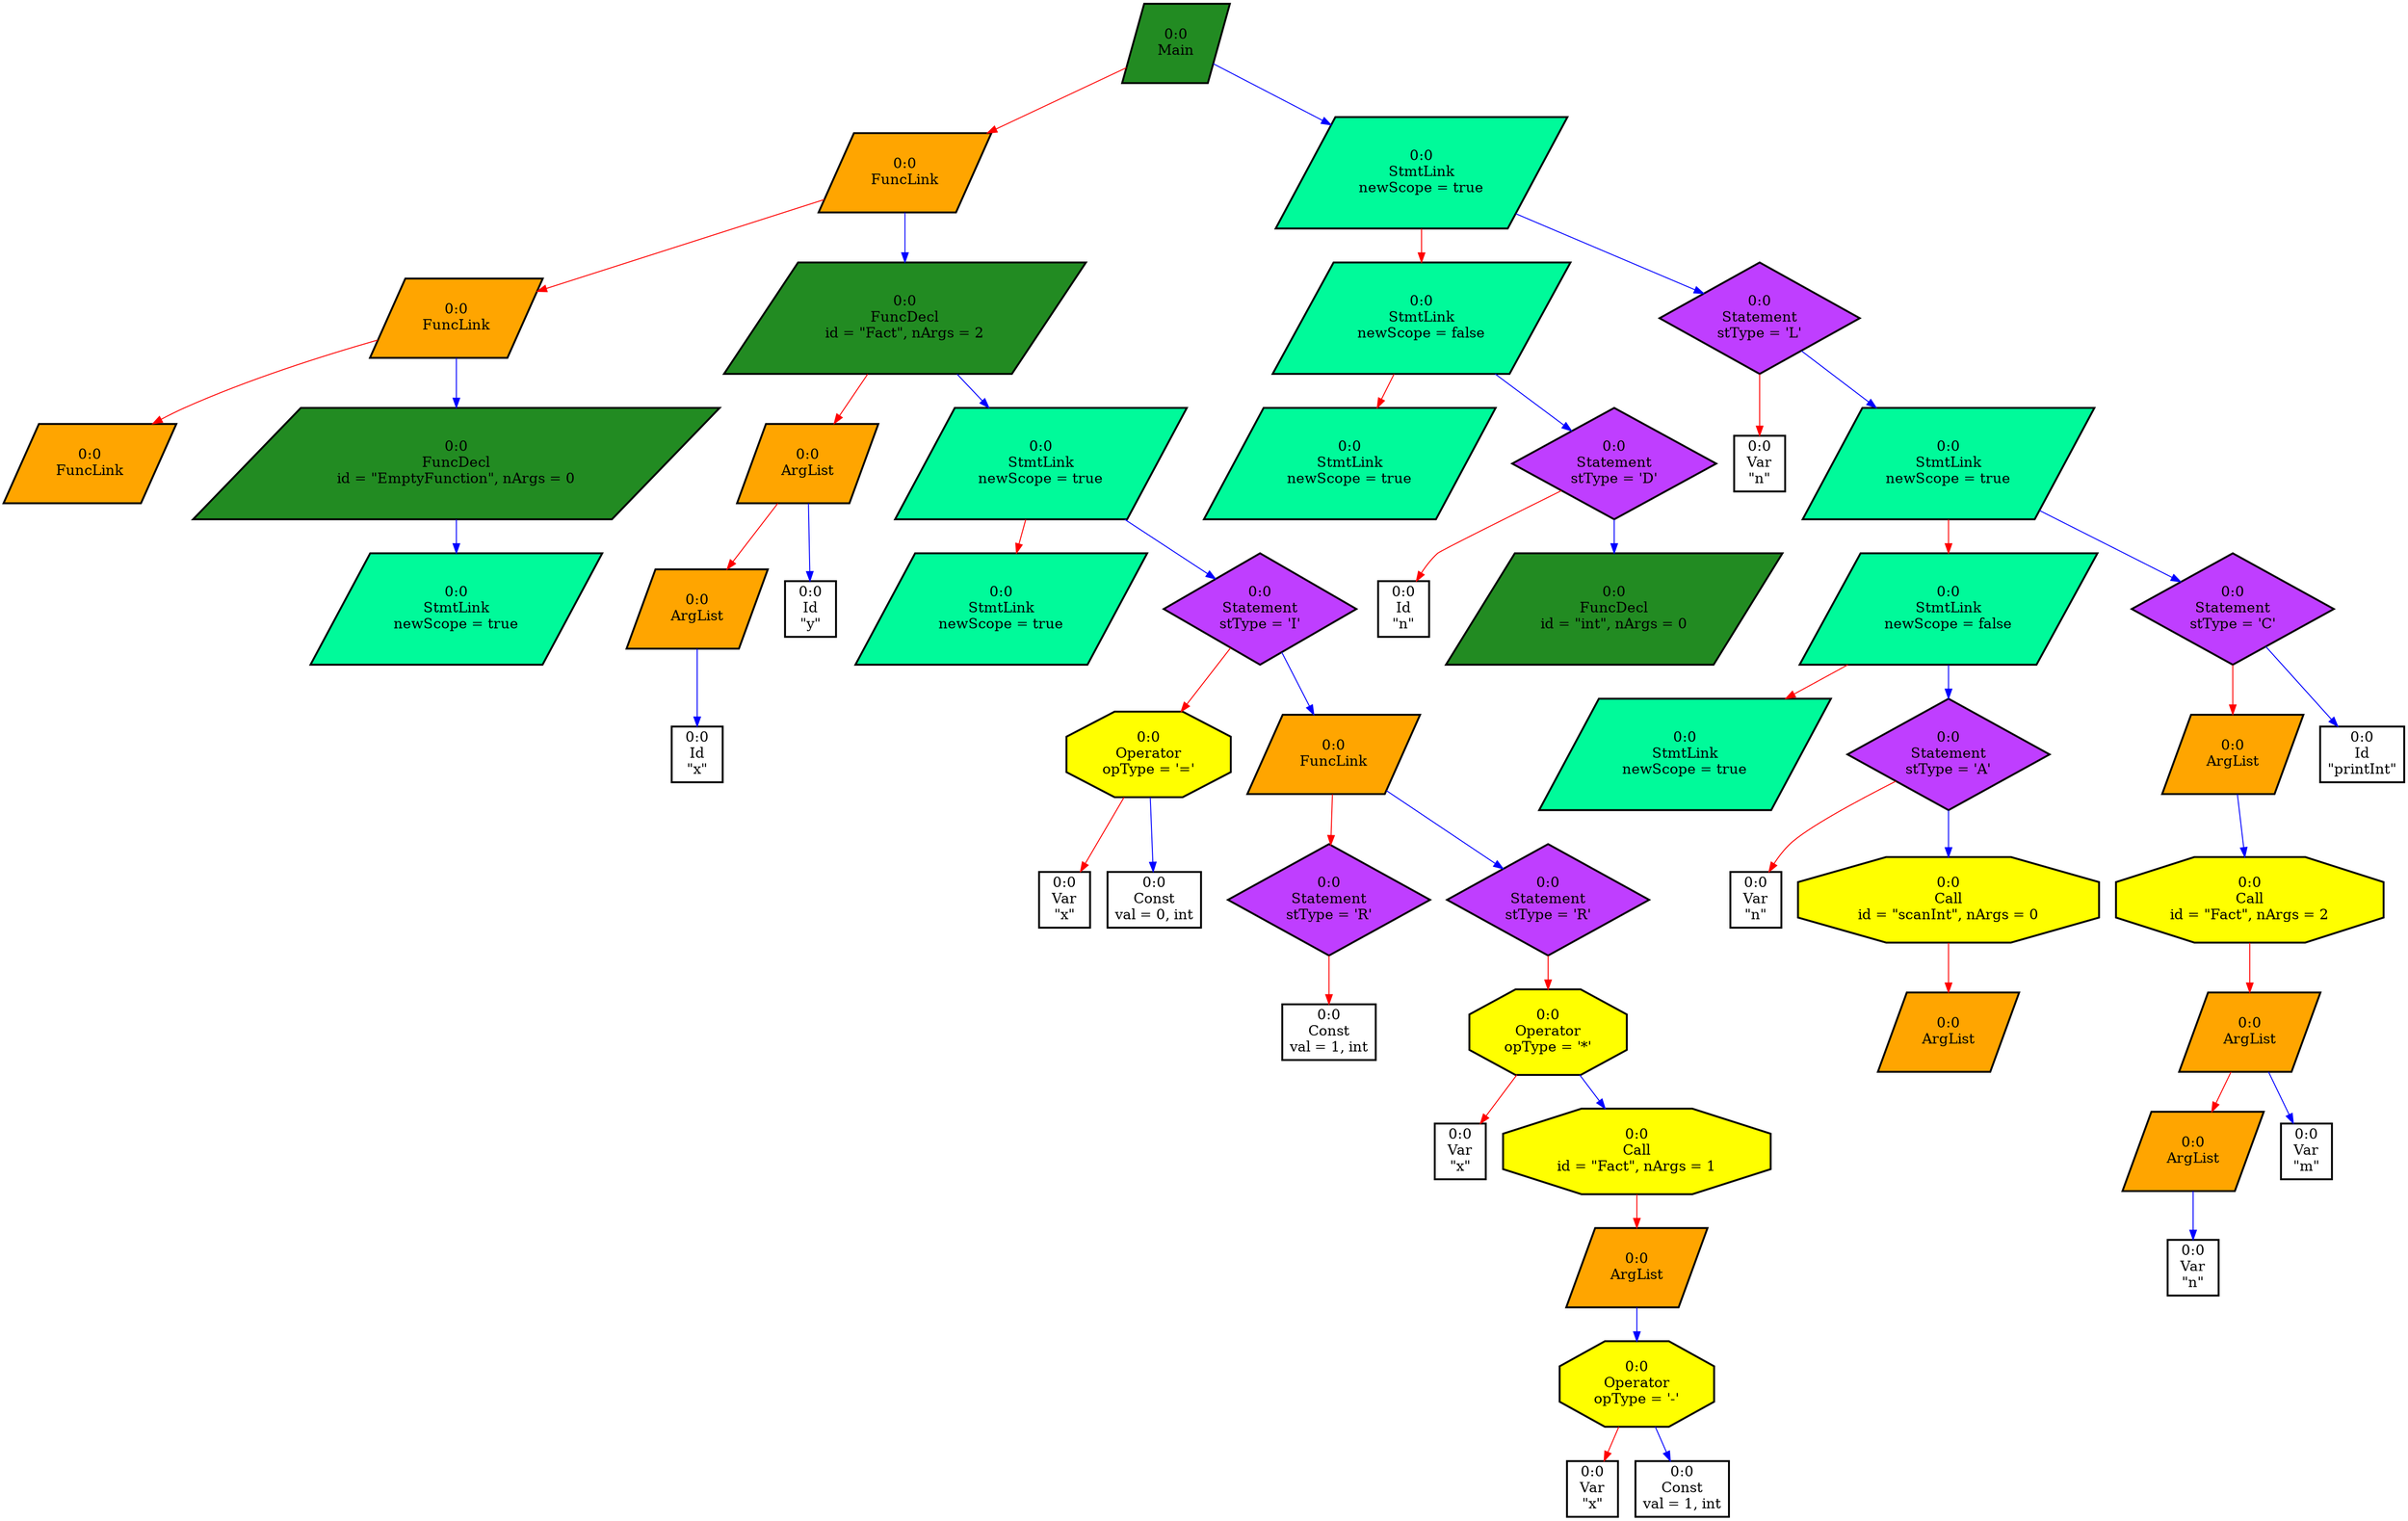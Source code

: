 digraph
{
dpi = 300;
v0x55c7ba2db540[label = "0:0\nMain", shape = "parallelogram", fillcolor = "forestgreen", style = "filled, bold", fontsize = 15];
v0x55c7ba2db540->v0x55c7ba2db5c0 [color = "red"]
v0x55c7ba2db5c0[label = "0:0\nFuncLink", shape = "parallelogram", fillcolor = "orange", style = "filled, bold", fontsize = 15];
v0x55c7ba2db5c0->v0x55c7ba2db610 [color = "red"]
v0x55c7ba2db610[label = "0:0\nFuncLink", shape = "parallelogram", fillcolor = "orange", style = "filled, bold", fontsize = 15];
v0x55c7ba2db610->v0x55c7ba2db6b0 [color = "red"]
v0x55c7ba2db6b0[label = "0:0\nFuncLink", shape = "parallelogram", fillcolor = "orange", style = "filled, bold", fontsize = 15];
v0x55c7ba2db610->v0x55c7ba2db700 [color = "blue"]
v0x55c7ba2db700[label = "0:0\nFuncDecl\nid = \"EmptyFunction\", nArgs = 0", shape = "parallelogram", style = "filled, bold", fillcolor = "forestgreen", fontsize = 15];
v0x55c7ba2db700->v0x55c7ba2db750 [color = "blue"]
v0x55c7ba2db750[label = "0:0\nStmtLink\nnewScope = true", shape = "parallelogram", fillcolor = "mediumspringgreen", style = "filled, bold", fontsize = 15];
v0x55c7ba2db5c0->v0x55c7ba2db7a0 [color = "blue"]
v0x55c7ba2db7a0[label = "0:0\nFuncDecl\nid = \"Fact\", nArgs = 2", shape = "parallelogram", style = "filled, bold", fillcolor = "forestgreen", fontsize = 15];
v0x55c7ba2db7a0->v0x55c7ba2db880 [color = "red"]
v0x55c7ba2db880[label = "0:0\nArgList", shape = "parallelogram", fillcolor = "orange", style = "filled, bold", fontsize = 15];
v0x55c7ba2db880->v0x55c7ba2db8d0 [color = "red"]
v0x55c7ba2db8d0[label = "0:0\nArgList", shape = "parallelogram", fillcolor = "orange", style = "filled, bold", fontsize = 15];
v0x55c7ba2db8d0->v0x55c7ba2db920 [color = "blue"]
v0x55c7ba2db920[label = "0:0\nId\n\"x\"", shape = "record", style = "bold", fontsize = 15]; 
v0x55c7ba2db880->v0x55c7ba2db970 [color = "blue"]
v0x55c7ba2db970[label = "0:0\nId\n\"y\"", shape = "record", style = "bold", fontsize = 15]; 
v0x55c7ba2db7a0->v0x55c7ba2db9c0 [color = "blue"]
v0x55c7ba2db9c0[label = "0:0\nStmtLink\nnewScope = true", shape = "parallelogram", fillcolor = "mediumspringgreen", style = "filled, bold", fontsize = 15];
v0x55c7ba2db9c0->v0x55c7ba2dba10 [color = "red"]
v0x55c7ba2dba10[label = "0:0\nStmtLink\nnewScope = true", shape = "parallelogram", fillcolor = "mediumspringgreen", style = "filled, bold", fontsize = 15];
v0x55c7ba2db9c0->v0x55c7ba2dba60 [color = "blue"]
v0x55c7ba2dba60[label = "0:0\nStatement\nstType = 'I'", shape = "diamond", style = "filled, bold", fillcolor = "darkorchid1", fontsize = 15];
v0x55c7ba2dba60->v0x55c7ba2dbab0 [color = "red"]
v0x55c7ba2dbab0[label = "0:0\nOperator\nopType = '='", shape = "octagon", style = "filled, bold", fillcolor = "yellow", fontsize = 15];
v0x55c7ba2dbab0->v0x55c7ba2dbc10 [color = "red"]
v0x55c7ba2dbc10[label = "0:0\nVar\n\"x\"", shape = "record", style = "bold", fontsize = 15]; 
v0x55c7ba2dbab0->v0x55c7ba2dbc60 [color = "blue"]
v0x55c7ba2dbc60[label = "0:0\nConst\nval = 0, int", shape = "record", style = "bold", fontsize = 15];
v0x55c7ba2dba60->v0x55c7ba2dbcb0 [color = "blue"]
v0x55c7ba2dbcb0[label = "0:0\nFuncLink", shape = "parallelogram", fillcolor = "orange", style = "filled, bold", fontsize = 15];
v0x55c7ba2dbcb0->v0x55c7ba2dbd00 [color = "red"]
v0x55c7ba2dbd00[label = "0:0\nStatement\nstType = 'R'", shape = "diamond", style = "filled, bold", fillcolor = "darkorchid1", fontsize = 15];
v0x55c7ba2dbd00->v0x55c7ba2dbd50 [color = "red"]
v0x55c7ba2dbd50[label = "0:0\nConst\nval = 1, int", shape = "record", style = "bold", fontsize = 15];
v0x55c7ba2dbcb0->v0x55c7ba2dbda0 [color = "blue"]
v0x55c7ba2dbda0[label = "0:0\nStatement\nstType = 'R'", shape = "diamond", style = "filled, bold", fillcolor = "darkorchid1", fontsize = 15];
v0x55c7ba2dbda0->v0x55c7ba2dbdf0 [color = "red"]
v0x55c7ba2dbdf0[label = "0:0\nOperator\nopType = '*'", shape = "octagon", style = "filled, bold", fillcolor = "yellow", fontsize = 15];
v0x55c7ba2dbdf0->v0x55c7ba2dbe40 [color = "red"]
v0x55c7ba2dbe40[label = "0:0\nVar\n\"x\"", shape = "record", style = "bold", fontsize = 15]; 
v0x55c7ba2dbdf0->v0x55c7ba2dbe90 [color = "blue"]
v0x55c7ba2dbe90[label = "0:0\nCall\nid = \"Fact\", nArgs = 1", shape = "octagon", style = "filled, bold", fillcolor = "yellow", fontsize = 15];
v0x55c7ba2dbe90->v0x55c7ba2dbee0 [color = "red"]
v0x55c7ba2dbee0[label = "0:0\nArgList", shape = "parallelogram", fillcolor = "orange", style = "filled, bold", fontsize = 15];
v0x55c7ba2dbee0->v0x55c7ba2dbf30 [color = "blue"]
v0x55c7ba2dbf30[label = "0:0\nOperator\nopType = '-'", shape = "octagon", style = "filled, bold", fillcolor = "yellow", fontsize = 15];
v0x55c7ba2dbf30->v0x55c7ba2dbf80 [color = "red"]
v0x55c7ba2dbf80[label = "0:0\nVar\n\"x\"", shape = "record", style = "bold", fontsize = 15]; 
v0x55c7ba2dbf30->v0x55c7ba2dbfd0 [color = "blue"]
v0x55c7ba2dbfd0[label = "0:0\nConst\nval = 1, int", shape = "record", style = "bold", fontsize = 15];
v0x55c7ba2db540->v0x55c7ba2dc020 [color = "blue"]
v0x55c7ba2dc020[label = "0:0\nStmtLink\nnewScope = true", shape = "parallelogram", fillcolor = "mediumspringgreen", style = "filled, bold", fontsize = 15];
v0x55c7ba2dc020->v0x55c7ba2dc070 [color = "red"]
v0x55c7ba2dc070[label = "0:0\nStmtLink\nnewScope = false", shape = "parallelogram", fillcolor = "mediumspringgreen", style = "filled, bold", fontsize = 15];
v0x55c7ba2dc070->v0x55c7ba2dc0c0 [color = "red"]
v0x55c7ba2dc0c0[label = "0:0\nStmtLink\nnewScope = true", shape = "parallelogram", fillcolor = "mediumspringgreen", style = "filled, bold", fontsize = 15];
v0x55c7ba2dc070->v0x55c7ba2dc320 [color = "blue"]
v0x55c7ba2dc320[label = "0:0\nStatement\nstType = 'D'", shape = "diamond", style = "filled, bold", fillcolor = "darkorchid1", fontsize = 15];
v0x55c7ba2dc320->v0x55c7ba2dc370 [color = "red"]
v0x55c7ba2dc370[label = "0:0\nId\n\"n\"", shape = "record", style = "bold", fontsize = 15]; 
v0x55c7ba2dc320->v0x55c7ba2dc3c0 [color = "blue"]
v0x55c7ba2dc3c0[label = "0:0\nFuncDecl\nid = \"int\", nArgs = 0", shape = "parallelogram", style = "filled, bold", fillcolor = "forestgreen", fontsize = 15];
v0x55c7ba2dc020->v0x55c7ba2dc410 [color = "blue"]
v0x55c7ba2dc410[label = "0:0\nStatement\nstType = 'L'", shape = "diamond", style = "filled, bold", fillcolor = "darkorchid1", fontsize = 15];
v0x55c7ba2dc410->v0x55c7ba2dc460 [color = "red"]
v0x55c7ba2dc460[label = "0:0\nVar\n\"n\"", shape = "record", style = "bold", fontsize = 15]; 
v0x55c7ba2dc410->v0x55c7ba2dc4b0 [color = "blue"]
v0x55c7ba2dc4b0[label = "0:0\nStmtLink\nnewScope = true", shape = "parallelogram", fillcolor = "mediumspringgreen", style = "filled, bold", fontsize = 15];
v0x55c7ba2dc4b0->v0x55c7ba2dc500 [color = "red"]
v0x55c7ba2dc500[label = "0:0\nStmtLink\nnewScope = false", shape = "parallelogram", fillcolor = "mediumspringgreen", style = "filled, bold", fontsize = 15];
v0x55c7ba2dc500->v0x55c7ba2dc550 [color = "red"]
v0x55c7ba2dc550[label = "0:0\nStmtLink\nnewScope = true", shape = "parallelogram", fillcolor = "mediumspringgreen", style = "filled, bold", fontsize = 15];
v0x55c7ba2dc500->v0x55c7ba2dc5a0 [color = "blue"]
v0x55c7ba2dc5a0[label = "0:0\nStatement\nstType = 'A'", shape = "diamond", style = "filled, bold", fillcolor = "darkorchid1", fontsize = 15];
v0x55c7ba2dc5a0->v0x55c7ba2dc5f0 [color = "red"]
v0x55c7ba2dc5f0[label = "0:0\nVar\n\"n\"", shape = "record", style = "bold", fontsize = 15]; 
v0x55c7ba2dc5a0->v0x55c7ba2dc640 [color = "blue"]
v0x55c7ba2dc640[label = "0:0\nCall\nid = \"scanInt\", nArgs = 0", shape = "octagon", style = "filled, bold", fillcolor = "yellow", fontsize = 15];
v0x55c7ba2dc640->v0x55c7ba2dc690 [color = "red"]
v0x55c7ba2dc690[label = "0:0\nArgList", shape = "parallelogram", fillcolor = "orange", style = "filled, bold", fontsize = 15];
v0x55c7ba2dc4b0->v0x55c7ba2dc6e0 [color = "blue"]
v0x55c7ba2dc6e0[label = "0:0\nStatement\nstType = 'C'", shape = "diamond", style = "filled, bold", fillcolor = "darkorchid1", fontsize = 15];
v0x55c7ba2dc6e0->v0x55c7ba2dc730 [color = "red"]
v0x55c7ba2dc730[label = "0:0\nArgList", shape = "parallelogram", fillcolor = "orange", style = "filled, bold", fontsize = 15];
v0x55c7ba2dc730->v0x55c7ba2dc780 [color = "blue"]
v0x55c7ba2dc780[label = "0:0\nCall\nid = \"Fact\", nArgs = 2", shape = "octagon", style = "filled, bold", fillcolor = "yellow", fontsize = 15];
v0x55c7ba2dc780->v0x55c7ba2dc7d0 [color = "red"]
v0x55c7ba2dc7d0[label = "0:0\nArgList", shape = "parallelogram", fillcolor = "orange", style = "filled, bold", fontsize = 15];
v0x55c7ba2dc7d0->v0x55c7ba2dc820 [color = "red"]
v0x55c7ba2dc820[label = "0:0\nArgList", shape = "parallelogram", fillcolor = "orange", style = "filled, bold", fontsize = 15];
v0x55c7ba2dc820->v0x55c7ba2dc870 [color = "blue"]
v0x55c7ba2dc870[label = "0:0\nVar\n\"n\"", shape = "record", style = "bold", fontsize = 15]; 
v0x55c7ba2dc7d0->v0x55c7ba2dc8c0 [color = "blue"]
v0x55c7ba2dc8c0[label = "0:0\nVar\n\"m\"", shape = "record", style = "bold", fontsize = 15]; 
v0x55c7ba2dc6e0->v0x55c7ba2dc910 [color = "blue"]
v0x55c7ba2dc910[label = "0:0\nId\n\"printInt\"", shape = "record", style = "bold", fontsize = 15]; 
}